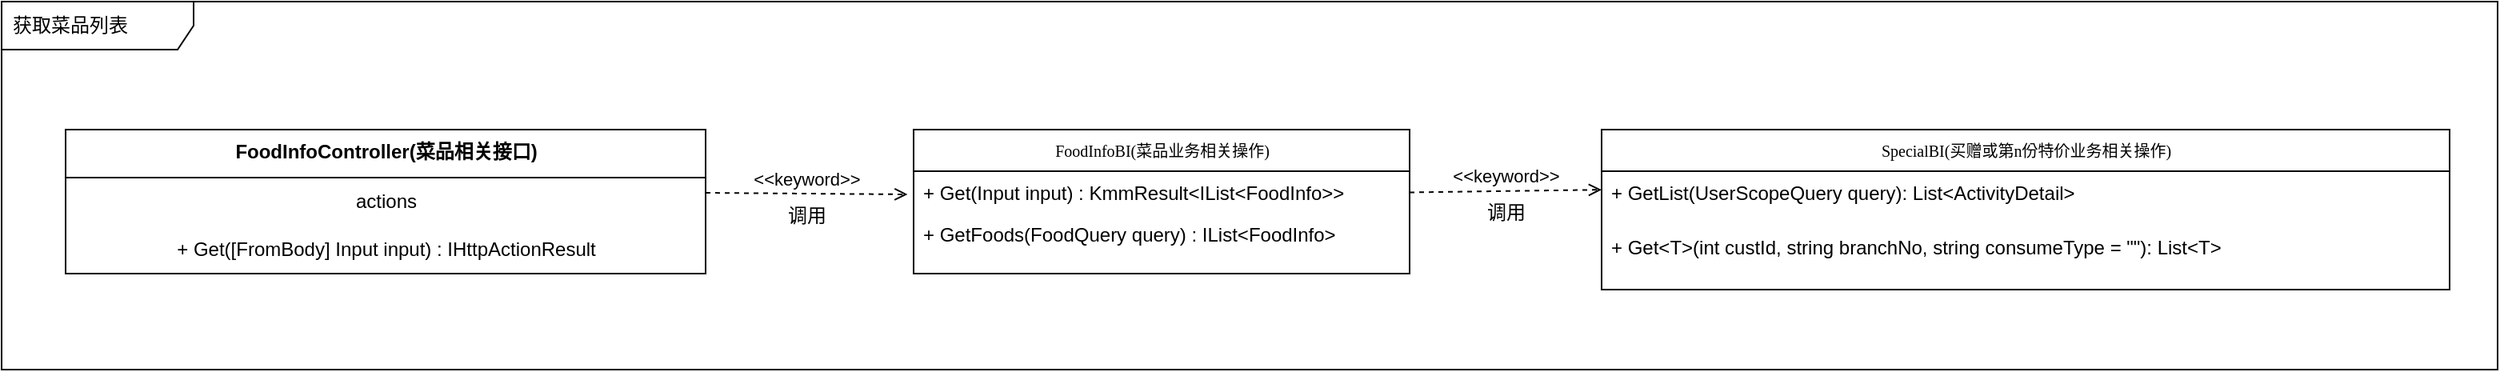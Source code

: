 <mxfile version="15.8.7" type="device"><diagram id="wVVqnL9Q2p7X1VX7hfDp" name="第 1 页"><mxGraphModel dx="1662" dy="875" grid="1" gridSize="10" guides="1" tooltips="1" connect="1" arrows="1" fold="1" page="1" pageScale="1" pageWidth="827" pageHeight="1169" math="0" shadow="0"><root><mxCell id="0"/><mxCell id="1" parent="0"/><mxCell id="uv5BNIwTJG0xmxRKlVPW-2" value="获取菜品列表" style="shape=umlFrame;whiteSpace=wrap;html=1;width=120;height=30;boundedLbl=1;verticalAlign=middle;align=left;spacingLeft=5;" parent="1" vertex="1"><mxGeometry x="40" y="80" width="1560" height="230" as="geometry"/></mxCell><mxCell id="uv5BNIwTJG0xmxRKlVPW-3" value="FoodInfoController(菜品相关接口)" style="swimlane;fontStyle=1;align=center;verticalAlign=top;childLayout=stackLayout;horizontal=1;startSize=30;horizontalStack=0;resizeParent=1;resizeParentMax=0;resizeLast=0;collapsible=0;marginBottom=0;html=1;fillColor=default;" parent="1" vertex="1"><mxGeometry x="80" y="160" width="400" height="90" as="geometry"/></mxCell><mxCell id="uv5BNIwTJG0xmxRKlVPW-4" value="actions" style="html=1;strokeColor=none;fillColor=none;align=center;verticalAlign=middle;spacingLeft=4;spacingRight=4;rotatable=0;points=[[0,0.5],[1,0.5]];resizeWidth=1;" parent="uv5BNIwTJG0xmxRKlVPW-3" vertex="1"><mxGeometry y="30" width="400" height="30" as="geometry"/></mxCell><mxCell id="uv5BNIwTJG0xmxRKlVPW-5" value="+ Get([FromBody] Input input) :&amp;nbsp;IHttpActionResult" style="html=1;strokeColor=none;fillColor=none;align=center;verticalAlign=middle;spacingLeft=4;spacingRight=4;rotatable=0;points=[[0,0.5],[1,0.5]];resizeWidth=1;" parent="uv5BNIwTJG0xmxRKlVPW-3" vertex="1"><mxGeometry y="60" width="400" height="30" as="geometry"/></mxCell><mxCell id="uv5BNIwTJG0xmxRKlVPW-6" value="FoodInfoBI(菜品业务相关操作)" style="swimlane;html=1;fontStyle=0;childLayout=stackLayout;horizontal=1;startSize=26;fillColor=none;horizontalStack=0;resizeParent=1;resizeLast=0;collapsible=1;marginBottom=0;swimlaneFillColor=#ffffff;rounded=0;shadow=0;comic=0;labelBackgroundColor=none;strokeWidth=1;fontFamily=Verdana;fontSize=10;align=center;" parent="1" vertex="1"><mxGeometry x="610" y="160" width="310" height="90" as="geometry"/></mxCell><mxCell id="uv5BNIwTJG0xmxRKlVPW-7" value="&lt;span&gt;+ Get(Input input)&amp;nbsp;:&amp;nbsp;&lt;/span&gt;KmmResult&amp;lt;IList&amp;lt;FoodInfo&amp;gt;&amp;gt;" style="text;html=1;strokeColor=none;fillColor=none;align=left;verticalAlign=top;spacingLeft=4;spacingRight=4;whiteSpace=wrap;overflow=hidden;rotatable=0;points=[[0,0.5],[1,0.5]];portConstraint=eastwest;" parent="uv5BNIwTJG0xmxRKlVPW-6" vertex="1"><mxGeometry y="26" width="310" height="26" as="geometry"/></mxCell><mxCell id="2P_neaSArfcWsglrL9sb-1" value="&lt;span&gt;+ GetFoods(FoodQuery query) :&amp;nbsp;&lt;/span&gt;IList&amp;lt;FoodInfo&amp;gt;" style="text;html=1;strokeColor=none;fillColor=none;align=left;verticalAlign=top;spacingLeft=4;spacingRight=4;whiteSpace=wrap;overflow=hidden;rotatable=0;points=[[0,0.5],[1,0.5]];portConstraint=eastwest;" parent="uv5BNIwTJG0xmxRKlVPW-6" vertex="1"><mxGeometry y="52" width="310" height="38" as="geometry"/></mxCell><mxCell id="uv5BNIwTJG0xmxRKlVPW-9" value="&amp;lt;&amp;lt;keyword&amp;gt;&amp;gt;" style="endArrow=open;html=1;rounded=0;align=center;verticalAlign=bottom;dashed=1;endFill=0;labelBackgroundColor=none;entryX=0;entryY=0.5;entryDx=0;entryDy=0;exitX=1.014;exitY=0.3;exitDx=0;exitDy=0;exitPerimeter=0;" parent="1" edge="1"><mxGeometry relative="1" as="geometry"><mxPoint x="480" y="199.5" as="sourcePoint"/><mxPoint x="606.22" y="200.5" as="targetPoint"/></mxGeometry></mxCell><mxCell id="uv5BNIwTJG0xmxRKlVPW-10" value="调用" style="resizable=0;html=1;align=center;verticalAlign=top;labelBackgroundColor=none;fillColor=default;" parent="uv5BNIwTJG0xmxRKlVPW-9" connectable="0" vertex="1"><mxGeometry relative="1" as="geometry"/></mxCell><mxCell id="2P_neaSArfcWsglrL9sb-2" value="SpecialBI(买赠或第n份特价业务相关操作)" style="swimlane;html=1;fontStyle=0;childLayout=stackLayout;horizontal=1;startSize=26;fillColor=none;horizontalStack=0;resizeParent=1;resizeLast=0;collapsible=1;marginBottom=0;swimlaneFillColor=#ffffff;rounded=0;shadow=0;comic=0;labelBackgroundColor=none;strokeWidth=1;fontFamily=Verdana;fontSize=10;align=center;" parent="1" vertex="1"><mxGeometry x="1040" y="160" width="530" height="100" as="geometry"/></mxCell><mxCell id="2P_neaSArfcWsglrL9sb-3" value="&lt;span&gt;+&amp;nbsp;&lt;/span&gt;GetList(UserScopeQuery query):&amp;nbsp;List&amp;lt;ActivityDetail&amp;gt;" style="text;html=1;strokeColor=none;fillColor=none;align=left;verticalAlign=top;spacingLeft=4;spacingRight=4;whiteSpace=wrap;overflow=hidden;rotatable=0;points=[[0,0.5],[1,0.5]];portConstraint=eastwest;" parent="2P_neaSArfcWsglrL9sb-2" vertex="1"><mxGeometry y="26" width="530" height="34" as="geometry"/></mxCell><mxCell id="2P_neaSArfcWsglrL9sb-5" value="&lt;span&gt;+&amp;nbsp;&lt;/span&gt;Get&amp;lt;T&amp;gt;(int custId, string branchNo, string consumeType = &quot;&quot;):&amp;nbsp;List&amp;lt;T&amp;gt;" style="text;html=1;strokeColor=none;fillColor=none;align=left;verticalAlign=top;spacingLeft=4;spacingRight=4;whiteSpace=wrap;overflow=hidden;rotatable=0;points=[[0,0.5],[1,0.5]];portConstraint=eastwest;" parent="2P_neaSArfcWsglrL9sb-2" vertex="1"><mxGeometry y="60" width="530" height="40" as="geometry"/></mxCell><mxCell id="2P_neaSArfcWsglrL9sb-6" value="&amp;lt;&amp;lt;keyword&amp;gt;&amp;gt;" style="endArrow=open;html=1;rounded=0;align=center;verticalAlign=bottom;dashed=1;endFill=0;labelBackgroundColor=none;exitX=1.014;exitY=0.3;exitDx=0;exitDy=0;exitPerimeter=0;entryX=0;entryY=0.341;entryDx=0;entryDy=0;entryPerimeter=0;" parent="1" edge="1" target="2P_neaSArfcWsglrL9sb-3"><mxGeometry relative="1" as="geometry"><mxPoint x="920" y="199.25" as="sourcePoint"/><mxPoint x="1000" y="201" as="targetPoint"/></mxGeometry></mxCell><mxCell id="2P_neaSArfcWsglrL9sb-7" value="调用" style="resizable=0;html=1;align=center;verticalAlign=top;labelBackgroundColor=none;fillColor=default;" parent="2P_neaSArfcWsglrL9sb-6" connectable="0" vertex="1"><mxGeometry relative="1" as="geometry"/></mxCell></root></mxGraphModel></diagram></mxfile>